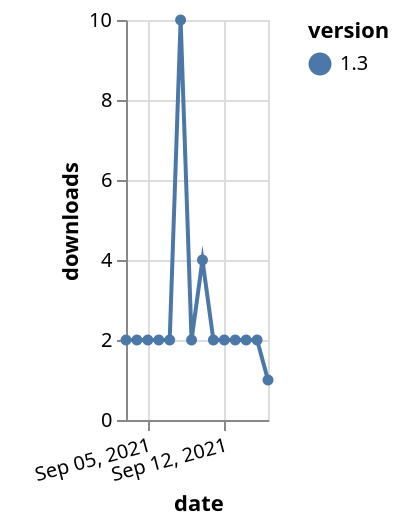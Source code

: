 {"$schema": "https://vega.github.io/schema/vega-lite/v5.json", "description": "A simple bar chart with embedded data.", "data": {"values": [{"date": "2021-09-03", "total": 5350, "delta": 2, "version": "1.3"}, {"date": "2021-09-04", "total": 5352, "delta": 2, "version": "1.3"}, {"date": "2021-09-05", "total": 5354, "delta": 2, "version": "1.3"}, {"date": "2021-09-06", "total": 5356, "delta": 2, "version": "1.3"}, {"date": "2021-09-07", "total": 5358, "delta": 2, "version": "1.3"}, {"date": "2021-09-08", "total": 5368, "delta": 10, "version": "1.3"}, {"date": "2021-09-09", "total": 5370, "delta": 2, "version": "1.3"}, {"date": "2021-09-10", "total": 5374, "delta": 4, "version": "1.3"}, {"date": "2021-09-11", "total": 5376, "delta": 2, "version": "1.3"}, {"date": "2021-09-12", "total": 5378, "delta": 2, "version": "1.3"}, {"date": "2021-09-13", "total": 5380, "delta": 2, "version": "1.3"}, {"date": "2021-09-14", "total": 5382, "delta": 2, "version": "1.3"}, {"date": "2021-09-15", "total": 5384, "delta": 2, "version": "1.3"}, {"date": "2021-09-16", "total": 5385, "delta": 1, "version": "1.3"}]}, "width": "container", "mark": {"type": "line", "point": {"filled": true}}, "encoding": {"x": {"field": "date", "type": "temporal", "timeUnit": "yearmonthdate", "title": "date", "axis": {"labelAngle": -15}}, "y": {"field": "delta", "type": "quantitative", "title": "downloads"}, "color": {"field": "version", "type": "nominal"}, "tooltip": {"field": "delta"}}}